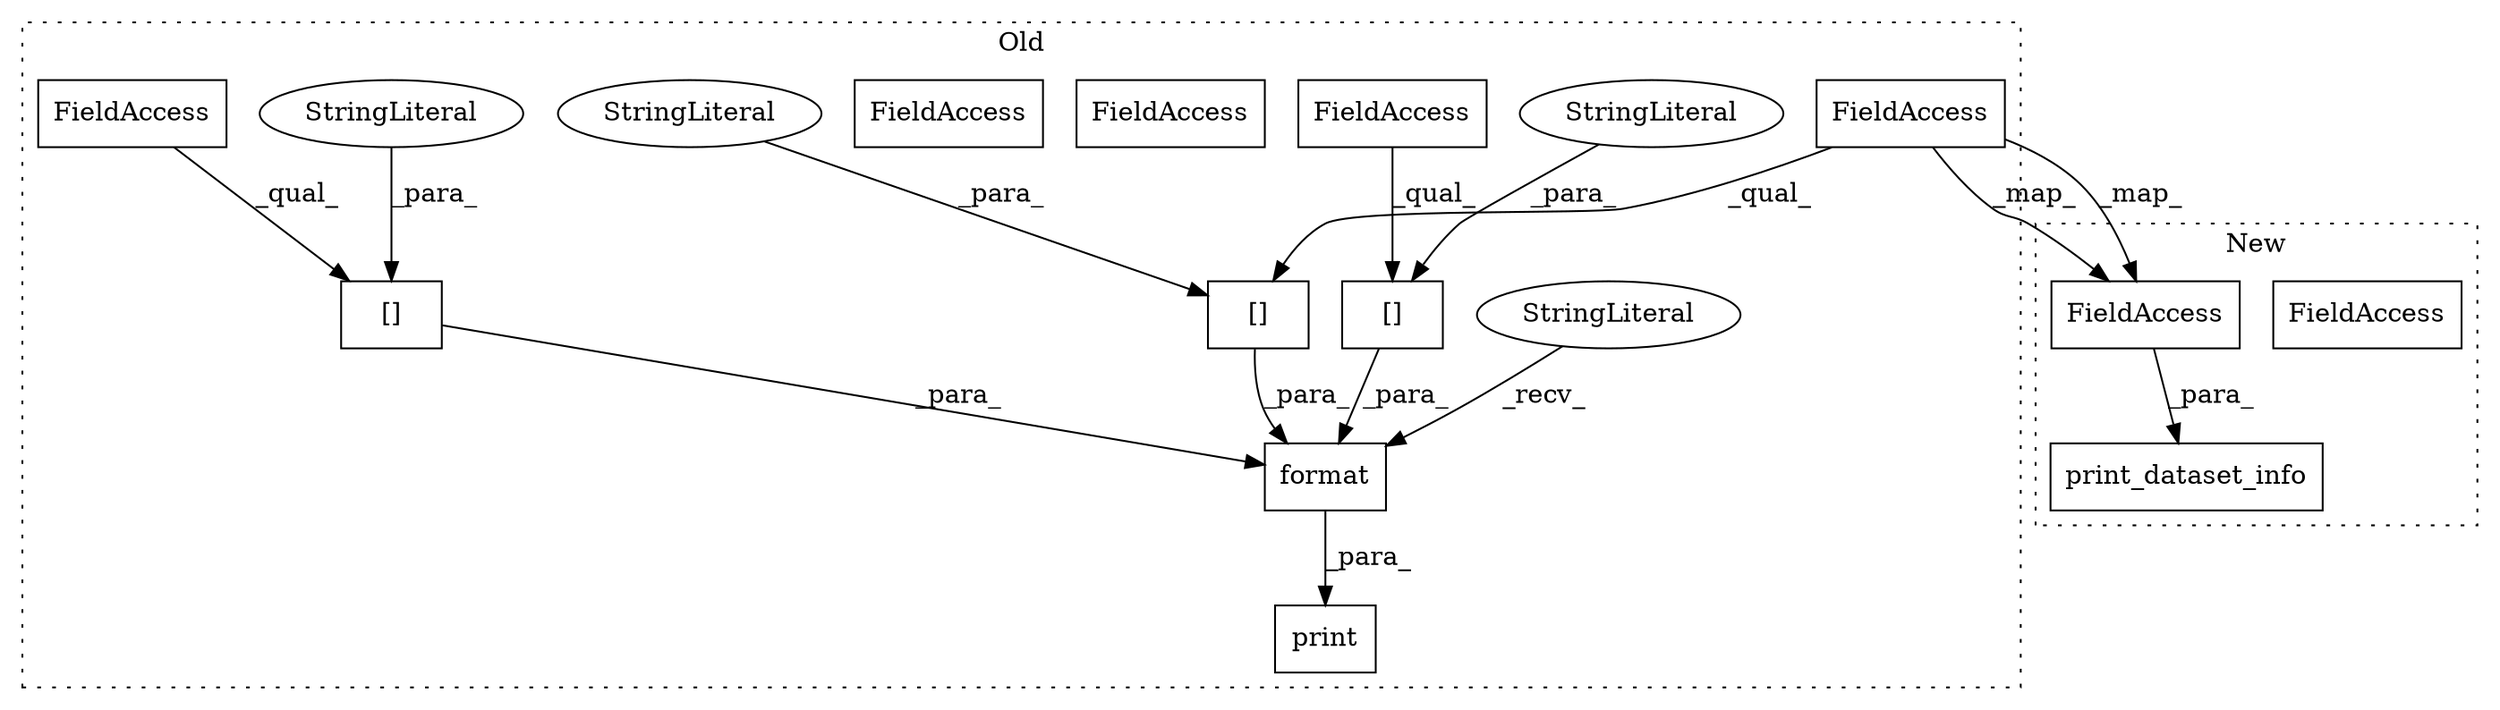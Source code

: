 digraph G {
subgraph cluster0 {
1 [label="[]" a="2" s="20338,20363" l="13,1" shape="box"];
3 [label="format" a="32" s="20304,20428" l="7,1" shape="box"];
4 [label="[]" a="2" s="20311,20336" l="13,1" shape="box"];
5 [label="print" a="32" s="20226,20429" l="6,1" shape="box"];
6 [label="[]" a="2" s="20365,20389" l="13,1" shape="box"];
7 [label="StringLiteral" a="45" s="20324" l="12" shape="ellipse"];
8 [label="StringLiteral" a="45" s="20232" l="71" shape="ellipse"];
9 [label="StringLiteral" a="45" s="20378" l="11" shape="ellipse"];
10 [label="StringLiteral" a="45" s="20351" l="12" shape="ellipse"];
12 [label="FieldAccess" a="22" s="20311" l="12" shape="box"];
13 [label="FieldAccess" a="22" s="20365" l="12" shape="box"];
14 [label="FieldAccess" a="22" s="20365" l="12" shape="box"];
15 [label="FieldAccess" a="22" s="20338" l="12" shape="box"];
16 [label="FieldAccess" a="22" s="20311" l="12" shape="box"];
label = "Old";
style="dotted";
}
subgraph cluster1 {
2 [label="print_dataset_info" a="32" s="20107,20138" l="19,1" shape="box"];
11 [label="FieldAccess" a="22" s="20126" l="12" shape="box"];
17 [label="FieldAccess" a="22" s="20126" l="12" shape="box"];
label = "New";
style="dotted";
}
1 -> 3 [label="_para_"];
3 -> 5 [label="_para_"];
4 -> 3 [label="_para_"];
6 -> 3 [label="_para_"];
7 -> 4 [label="_para_"];
8 -> 3 [label="_recv_"];
9 -> 6 [label="_para_"];
10 -> 1 [label="_para_"];
14 -> 6 [label="_qual_"];
15 -> 1 [label="_qual_"];
16 -> 17 [label="_map_"];
16 -> 17 [label="_map_"];
16 -> 4 [label="_qual_"];
17 -> 2 [label="_para_"];
}